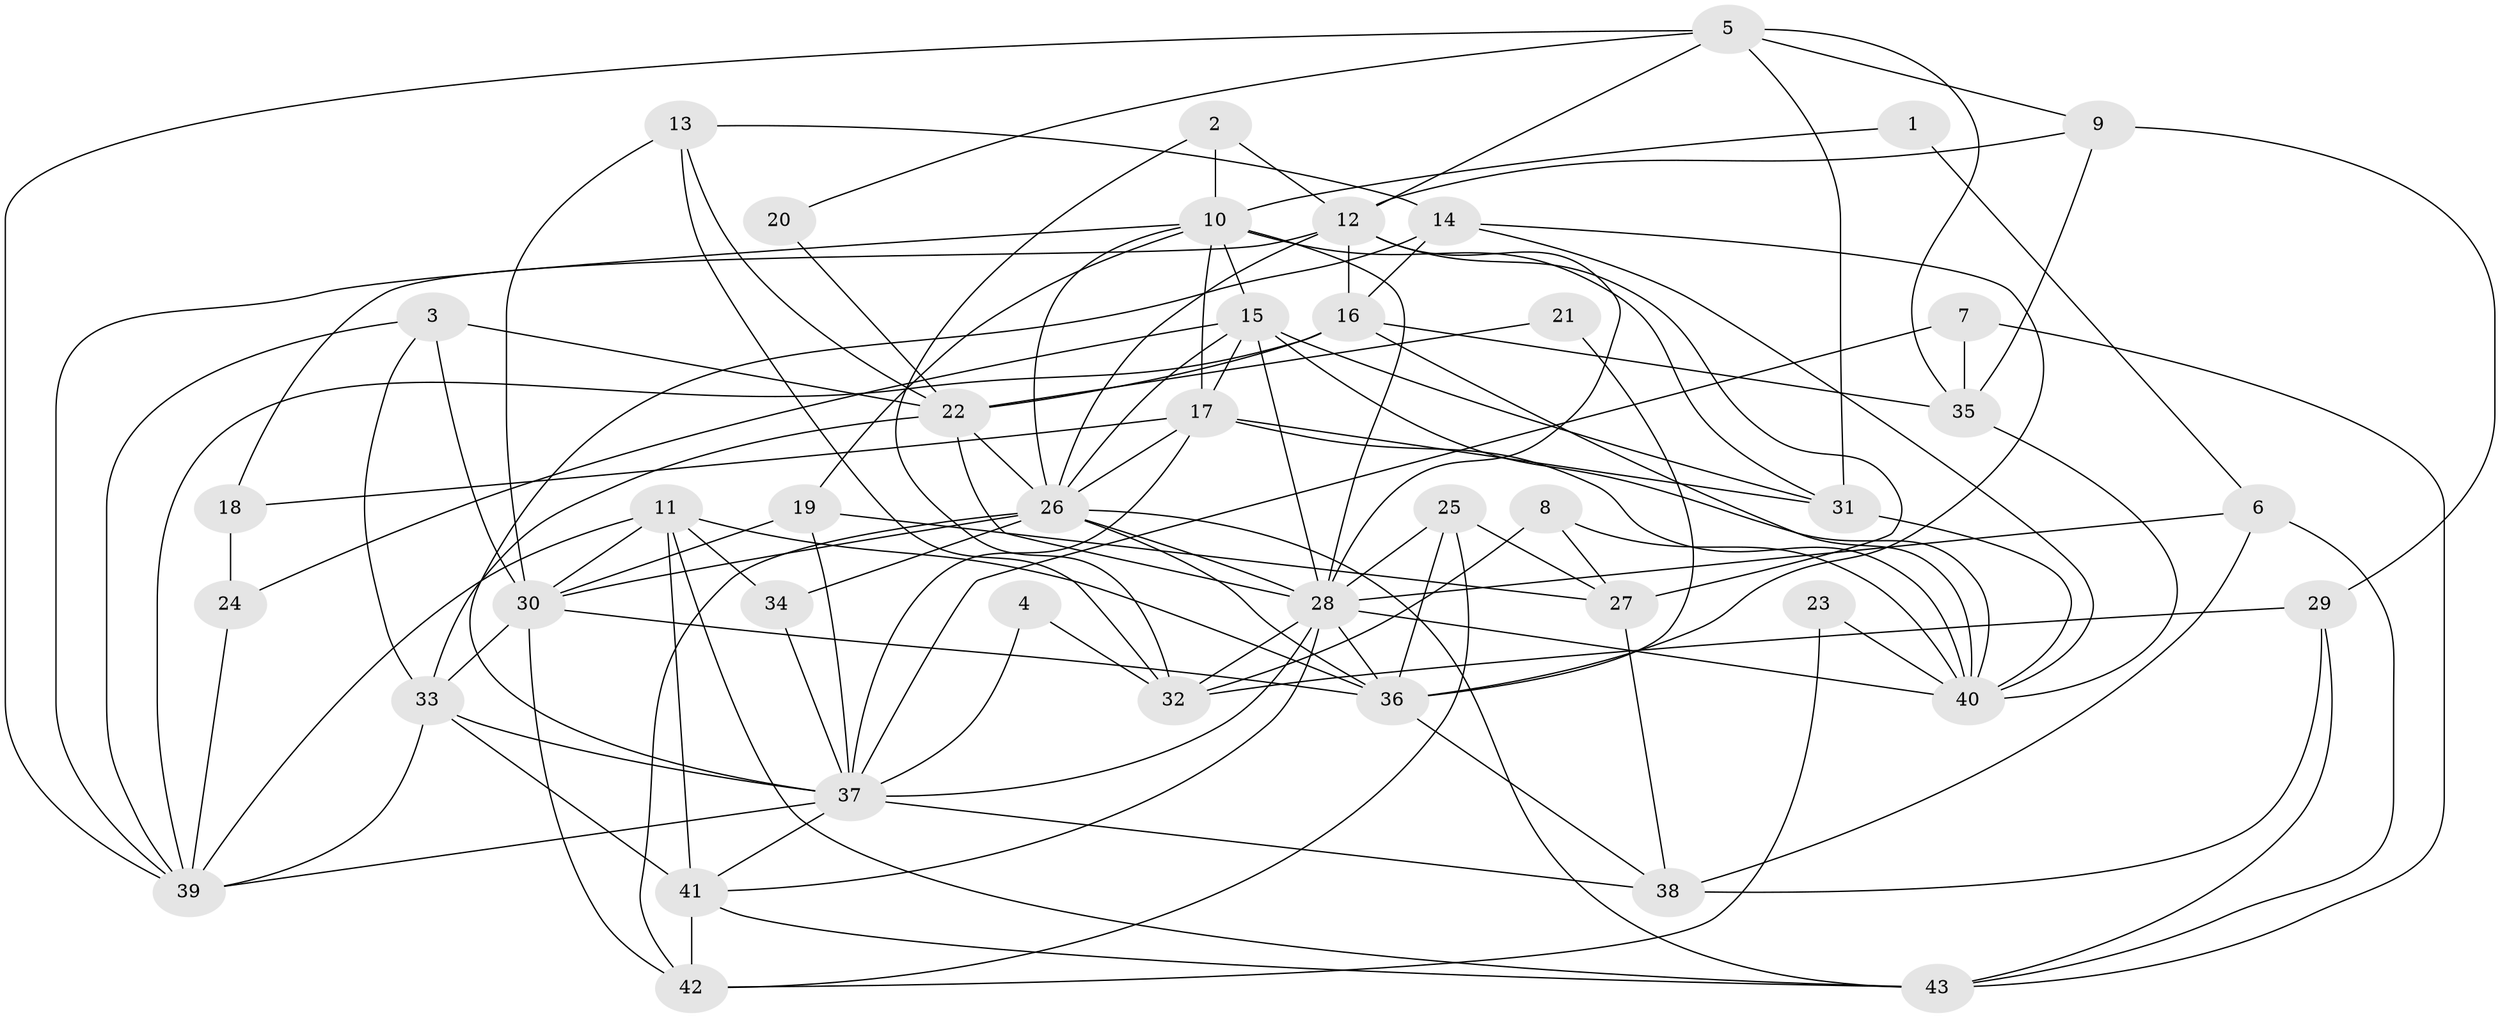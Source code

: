 // original degree distribution, {3: 0.22093023255813954, 4: 0.313953488372093, 2: 0.1744186046511628, 5: 0.09302325581395349, 7: 0.03488372093023256, 6: 0.13953488372093023, 8: 0.023255813953488372}
// Generated by graph-tools (version 1.1) at 2025/50/03/09/25 03:50:10]
// undirected, 43 vertices, 117 edges
graph export_dot {
graph [start="1"]
  node [color=gray90,style=filled];
  1;
  2;
  3;
  4;
  5;
  6;
  7;
  8;
  9;
  10;
  11;
  12;
  13;
  14;
  15;
  16;
  17;
  18;
  19;
  20;
  21;
  22;
  23;
  24;
  25;
  26;
  27;
  28;
  29;
  30;
  31;
  32;
  33;
  34;
  35;
  36;
  37;
  38;
  39;
  40;
  41;
  42;
  43;
  1 -- 6 [weight=1.0];
  1 -- 10 [weight=1.0];
  2 -- 10 [weight=1.0];
  2 -- 12 [weight=1.0];
  2 -- 32 [weight=1.0];
  3 -- 22 [weight=1.0];
  3 -- 30 [weight=2.0];
  3 -- 33 [weight=1.0];
  3 -- 39 [weight=1.0];
  4 -- 32 [weight=1.0];
  4 -- 37 [weight=1.0];
  5 -- 9 [weight=1.0];
  5 -- 12 [weight=1.0];
  5 -- 20 [weight=1.0];
  5 -- 31 [weight=1.0];
  5 -- 35 [weight=1.0];
  5 -- 39 [weight=1.0];
  6 -- 28 [weight=1.0];
  6 -- 38 [weight=2.0];
  6 -- 43 [weight=1.0];
  7 -- 35 [weight=1.0];
  7 -- 37 [weight=1.0];
  7 -- 43 [weight=1.0];
  8 -- 27 [weight=1.0];
  8 -- 32 [weight=1.0];
  8 -- 40 [weight=1.0];
  9 -- 12 [weight=1.0];
  9 -- 29 [weight=1.0];
  9 -- 35 [weight=1.0];
  10 -- 15 [weight=1.0];
  10 -- 17 [weight=1.0];
  10 -- 19 [weight=1.0];
  10 -- 26 [weight=1.0];
  10 -- 28 [weight=1.0];
  10 -- 31 [weight=1.0];
  10 -- 39 [weight=1.0];
  11 -- 30 [weight=1.0];
  11 -- 34 [weight=1.0];
  11 -- 36 [weight=1.0];
  11 -- 39 [weight=1.0];
  11 -- 41 [weight=1.0];
  11 -- 43 [weight=1.0];
  12 -- 16 [weight=1.0];
  12 -- 18 [weight=1.0];
  12 -- 26 [weight=1.0];
  12 -- 27 [weight=1.0];
  12 -- 28 [weight=1.0];
  13 -- 14 [weight=1.0];
  13 -- 22 [weight=1.0];
  13 -- 30 [weight=1.0];
  13 -- 32 [weight=1.0];
  14 -- 16 [weight=1.0];
  14 -- 36 [weight=1.0];
  14 -- 37 [weight=1.0];
  14 -- 40 [weight=1.0];
  15 -- 17 [weight=1.0];
  15 -- 24 [weight=1.0];
  15 -- 26 [weight=1.0];
  15 -- 28 [weight=1.0];
  15 -- 31 [weight=1.0];
  15 -- 40 [weight=1.0];
  16 -- 22 [weight=1.0];
  16 -- 35 [weight=1.0];
  16 -- 39 [weight=1.0];
  16 -- 40 [weight=1.0];
  17 -- 18 [weight=1.0];
  17 -- 26 [weight=1.0];
  17 -- 31 [weight=1.0];
  17 -- 37 [weight=1.0];
  17 -- 40 [weight=1.0];
  18 -- 24 [weight=1.0];
  19 -- 27 [weight=1.0];
  19 -- 30 [weight=1.0];
  19 -- 37 [weight=1.0];
  20 -- 22 [weight=1.0];
  21 -- 22 [weight=1.0];
  21 -- 36 [weight=1.0];
  22 -- 26 [weight=1.0];
  22 -- 28 [weight=1.0];
  22 -- 33 [weight=1.0];
  23 -- 40 [weight=1.0];
  23 -- 42 [weight=1.0];
  24 -- 39 [weight=1.0];
  25 -- 27 [weight=1.0];
  25 -- 28 [weight=1.0];
  25 -- 36 [weight=1.0];
  25 -- 42 [weight=1.0];
  26 -- 28 [weight=1.0];
  26 -- 30 [weight=1.0];
  26 -- 34 [weight=1.0];
  26 -- 36 [weight=1.0];
  26 -- 42 [weight=1.0];
  26 -- 43 [weight=1.0];
  27 -- 38 [weight=1.0];
  28 -- 32 [weight=1.0];
  28 -- 36 [weight=1.0];
  28 -- 37 [weight=1.0];
  28 -- 40 [weight=2.0];
  28 -- 41 [weight=1.0];
  29 -- 32 [weight=1.0];
  29 -- 38 [weight=1.0];
  29 -- 43 [weight=1.0];
  30 -- 33 [weight=2.0];
  30 -- 36 [weight=1.0];
  30 -- 42 [weight=1.0];
  31 -- 40 [weight=1.0];
  33 -- 37 [weight=1.0];
  33 -- 39 [weight=1.0];
  33 -- 41 [weight=1.0];
  34 -- 37 [weight=1.0];
  35 -- 40 [weight=1.0];
  36 -- 38 [weight=1.0];
  37 -- 38 [weight=1.0];
  37 -- 39 [weight=1.0];
  37 -- 41 [weight=1.0];
  41 -- 42 [weight=1.0];
  41 -- 43 [weight=1.0];
}
